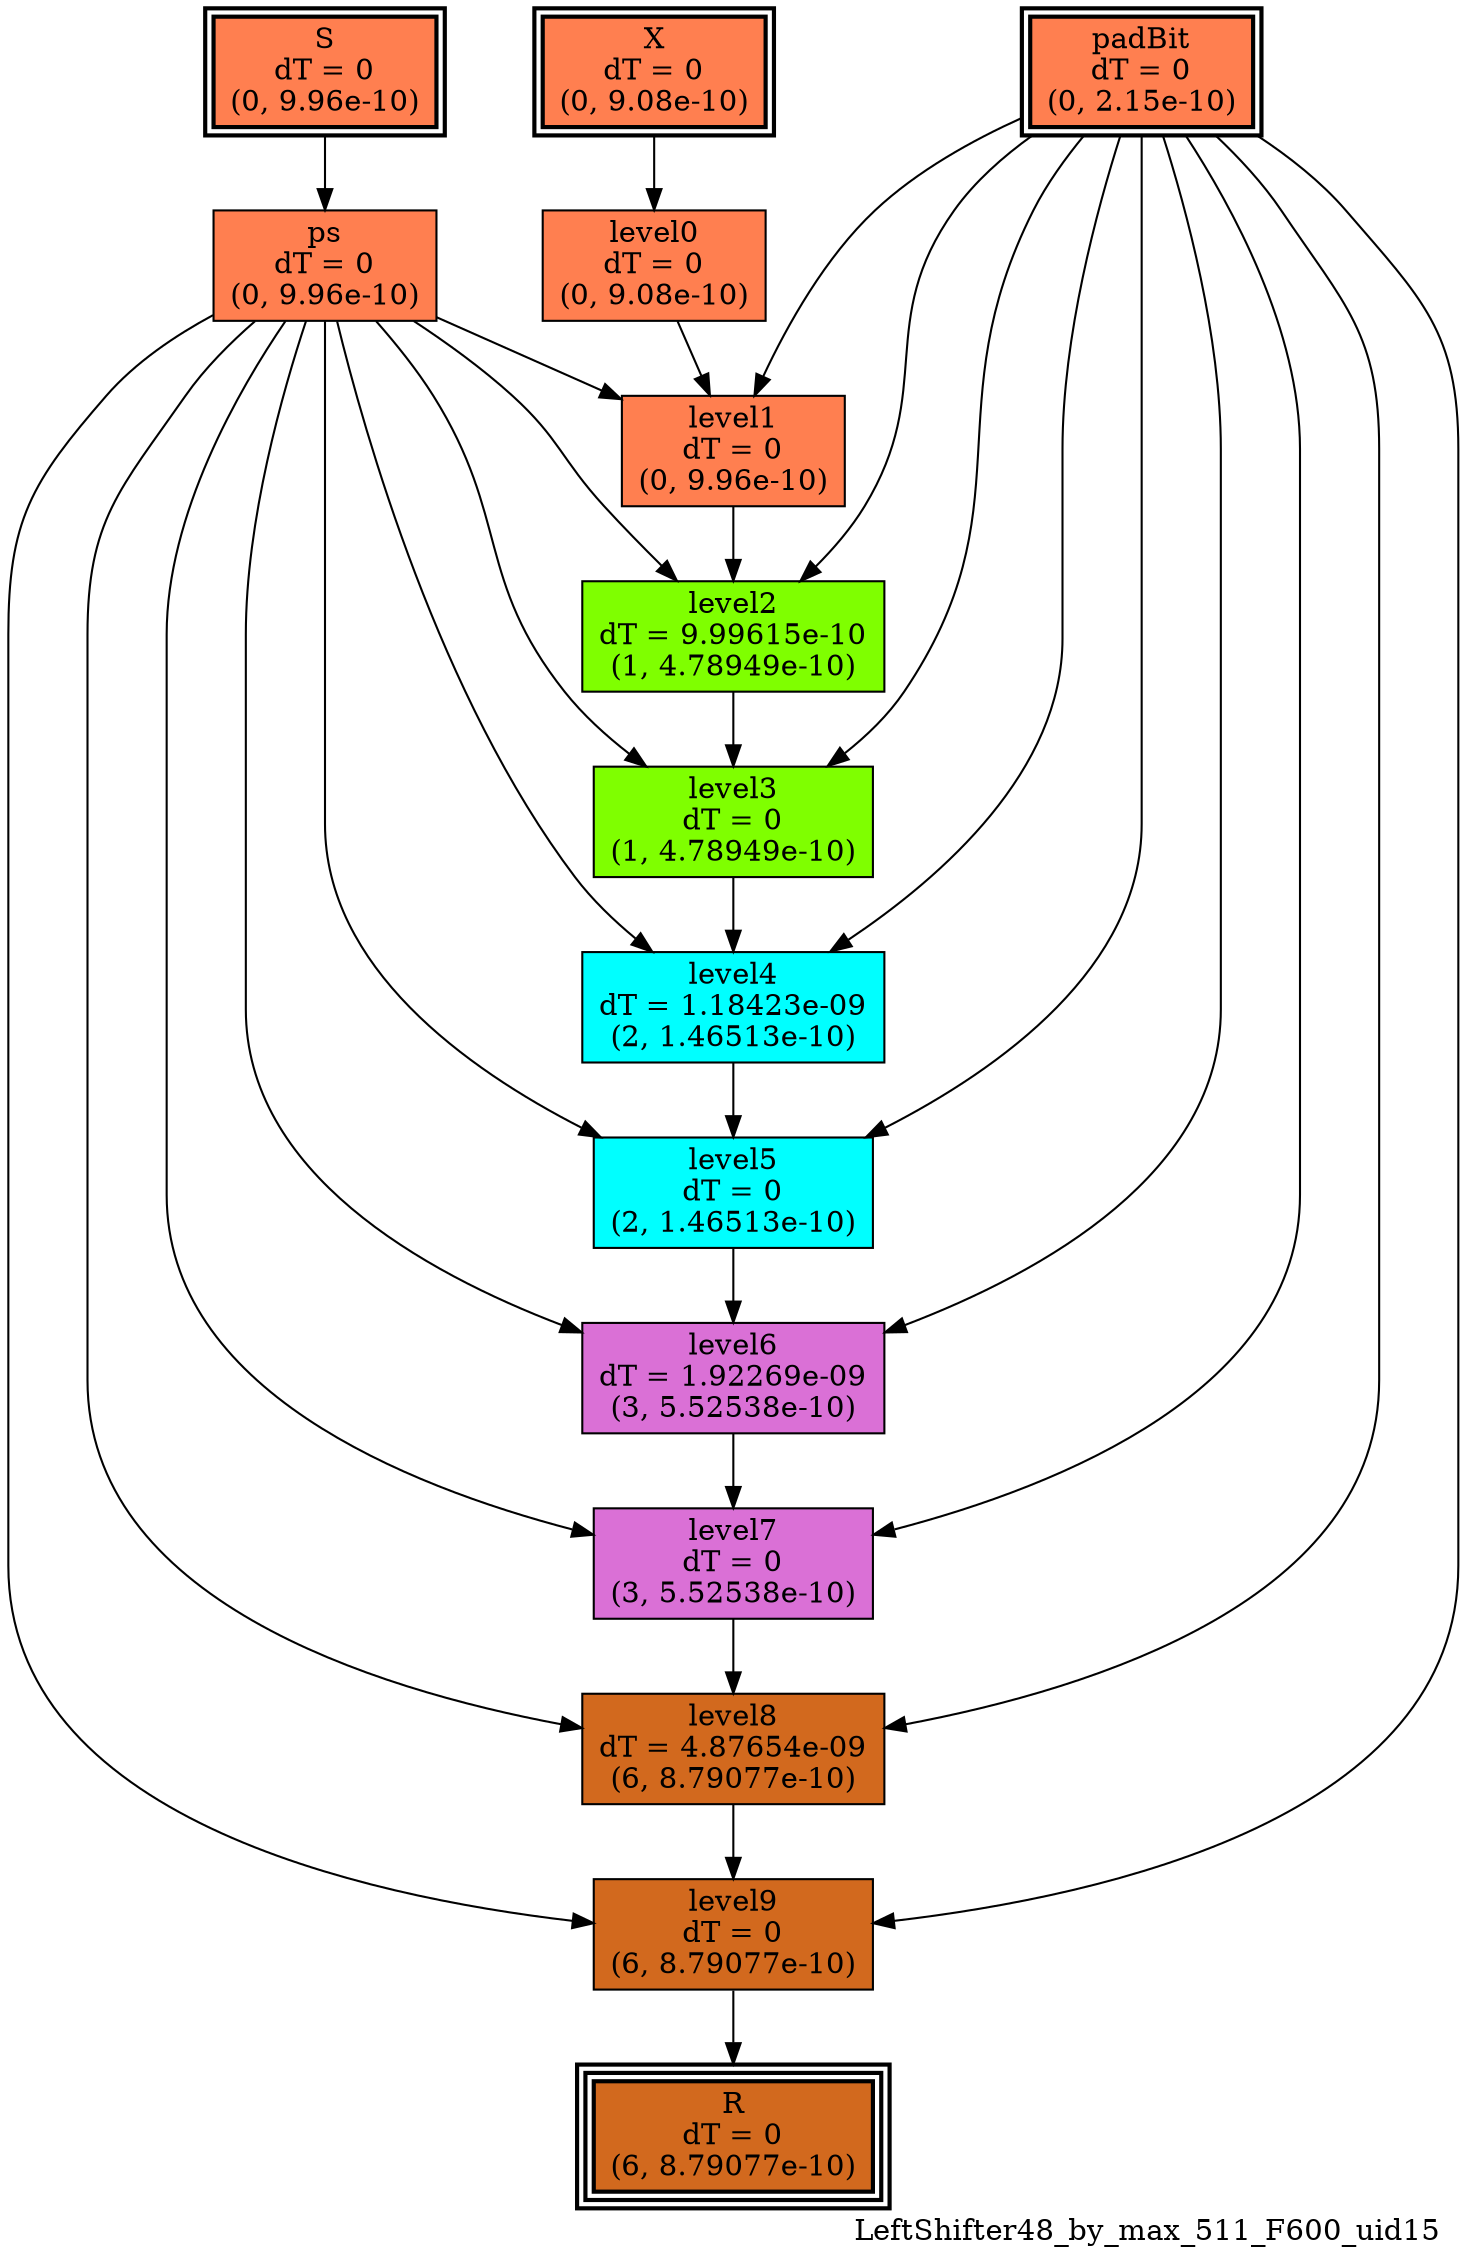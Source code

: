 digraph LeftShifter48_by_max_511_F600_uid15
{
	//graph drawing options
	label=LeftShifter48_by_max_511_F600_uid15;
	labelloc=bottom;
	labeljust=right;
	ratio=auto;
	nodesep=0.25;
	ranksep=0.5;

	//input/output signals of operator LeftShifter48_by_max_511_F600_uid15
	X__LeftShifter48_by_max_511_F600_uid15 [ label="X\ndT = 0\n(0, 9.08e-10)", shape=box, color=black, style="bold, filled", fillcolor=coral, peripheries=2 ];
	S__LeftShifter48_by_max_511_F600_uid15 [ label="S\ndT = 0\n(0, 9.96e-10)", shape=box, color=black, style="bold, filled", fillcolor=coral, peripheries=2 ];
	padBit__LeftShifter48_by_max_511_F600_uid15 [ label="padBit\ndT = 0\n(0, 2.15e-10)", shape=box, color=black, style="bold, filled", fillcolor=coral, peripheries=2 ];
	R__LeftShifter48_by_max_511_F600_uid15 [ label="R\ndT = 0\n(6, 8.79077e-10)", shape=box, color=black, style="bold, filled", fillcolor=chocolate, peripheries=3 ];
	{rank=same X__LeftShifter48_by_max_511_F600_uid15, S__LeftShifter48_by_max_511_F600_uid15, padBit__LeftShifter48_by_max_511_F600_uid15};
	{rank=same R__LeftShifter48_by_max_511_F600_uid15};
	//internal signals of operator LeftShifter48_by_max_511_F600_uid15
	ps__LeftShifter48_by_max_511_F600_uid15 [ label="ps\ndT = 0\n(0, 9.96e-10)", shape=box, color=black, style=filled, fillcolor=coral, peripheries=1 ];
	level0__LeftShifter48_by_max_511_F600_uid15 [ label="level0\ndT = 0\n(0, 9.08e-10)", shape=box, color=black, style=filled, fillcolor=coral, peripheries=1 ];
	level1__LeftShifter48_by_max_511_F600_uid15 [ label="level1\ndT = 0\n(0, 9.96e-10)", shape=box, color=black, style=filled, fillcolor=coral, peripheries=1 ];
	level2__LeftShifter48_by_max_511_F600_uid15 [ label="level2\ndT = 9.99615e-10\n(1, 4.78949e-10)", shape=box, color=black, style=filled, fillcolor=chartreuse, peripheries=1 ];
	level3__LeftShifter48_by_max_511_F600_uid15 [ label="level3\ndT = 0\n(1, 4.78949e-10)", shape=box, color=black, style=filled, fillcolor=chartreuse, peripheries=1 ];
	level4__LeftShifter48_by_max_511_F600_uid15 [ label="level4\ndT = 1.18423e-09\n(2, 1.46513e-10)", shape=box, color=black, style=filled, fillcolor=cyan, peripheries=1 ];
	level5__LeftShifter48_by_max_511_F600_uid15 [ label="level5\ndT = 0\n(2, 1.46513e-10)", shape=box, color=black, style=filled, fillcolor=cyan, peripheries=1 ];
	level6__LeftShifter48_by_max_511_F600_uid15 [ label="level6\ndT = 1.92269e-09\n(3, 5.52538e-10)", shape=box, color=black, style=filled, fillcolor=orchid, peripheries=1 ];
	level7__LeftShifter48_by_max_511_F600_uid15 [ label="level7\ndT = 0\n(3, 5.52538e-10)", shape=box, color=black, style=filled, fillcolor=orchid, peripheries=1 ];
	level8__LeftShifter48_by_max_511_F600_uid15 [ label="level8\ndT = 4.87654e-09\n(6, 8.79077e-10)", shape=box, color=black, style=filled, fillcolor=chocolate, peripheries=1 ];
	level9__LeftShifter48_by_max_511_F600_uid15 [ label="level9\ndT = 0\n(6, 8.79077e-10)", shape=box, color=black, style=filled, fillcolor=chocolate, peripheries=1 ];

	//subcomponents of operator LeftShifter48_by_max_511_F600_uid15

	//input and internal signal connections of operator LeftShifter48_by_max_511_F600_uid15
	X__LeftShifter48_by_max_511_F600_uid15 -> level0__LeftShifter48_by_max_511_F600_uid15 [ arrowhead=normal, arrowsize=1.0, arrowtail=normal, color=black, dir=forward  ];
	S__LeftShifter48_by_max_511_F600_uid15 -> ps__LeftShifter48_by_max_511_F600_uid15 [ arrowhead=normal, arrowsize=1.0, arrowtail=normal, color=black, dir=forward  ];
	padBit__LeftShifter48_by_max_511_F600_uid15 -> level1__LeftShifter48_by_max_511_F600_uid15 [ arrowhead=normal, arrowsize=1.0, arrowtail=normal, color=black, dir=forward  ];
	padBit__LeftShifter48_by_max_511_F600_uid15 -> level2__LeftShifter48_by_max_511_F600_uid15 [ arrowhead=normal, arrowsize=1.0, arrowtail=normal, color=black, dir=forward  ];
	padBit__LeftShifter48_by_max_511_F600_uid15 -> level3__LeftShifter48_by_max_511_F600_uid15 [ arrowhead=normal, arrowsize=1.0, arrowtail=normal, color=black, dir=forward  ];
	padBit__LeftShifter48_by_max_511_F600_uid15 -> level4__LeftShifter48_by_max_511_F600_uid15 [ arrowhead=normal, arrowsize=1.0, arrowtail=normal, color=black, dir=forward  ];
	padBit__LeftShifter48_by_max_511_F600_uid15 -> level5__LeftShifter48_by_max_511_F600_uid15 [ arrowhead=normal, arrowsize=1.0, arrowtail=normal, color=black, dir=forward  ];
	padBit__LeftShifter48_by_max_511_F600_uid15 -> level6__LeftShifter48_by_max_511_F600_uid15 [ arrowhead=normal, arrowsize=1.0, arrowtail=normal, color=black, dir=forward  ];
	padBit__LeftShifter48_by_max_511_F600_uid15 -> level7__LeftShifter48_by_max_511_F600_uid15 [ arrowhead=normal, arrowsize=1.0, arrowtail=normal, color=black, dir=forward  ];
	padBit__LeftShifter48_by_max_511_F600_uid15 -> level8__LeftShifter48_by_max_511_F600_uid15 [ arrowhead=normal, arrowsize=1.0, arrowtail=normal, color=black, dir=forward  ];
	padBit__LeftShifter48_by_max_511_F600_uid15 -> level9__LeftShifter48_by_max_511_F600_uid15 [ arrowhead=normal, arrowsize=1.0, arrowtail=normal, color=black, dir=forward  ];
	ps__LeftShifter48_by_max_511_F600_uid15 -> level1__LeftShifter48_by_max_511_F600_uid15 [ arrowhead=normal, arrowsize=1.0, arrowtail=normal, color=black, dir=forward  ];
	ps__LeftShifter48_by_max_511_F600_uid15 -> level2__LeftShifter48_by_max_511_F600_uid15 [ arrowhead=normal, arrowsize=1.0, arrowtail=normal, color=black, dir=forward  ];
	ps__LeftShifter48_by_max_511_F600_uid15 -> level3__LeftShifter48_by_max_511_F600_uid15 [ arrowhead=normal, arrowsize=1.0, arrowtail=normal, color=black, dir=forward  ];
	ps__LeftShifter48_by_max_511_F600_uid15 -> level4__LeftShifter48_by_max_511_F600_uid15 [ arrowhead=normal, arrowsize=1.0, arrowtail=normal, color=black, dir=forward  ];
	ps__LeftShifter48_by_max_511_F600_uid15 -> level5__LeftShifter48_by_max_511_F600_uid15 [ arrowhead=normal, arrowsize=1.0, arrowtail=normal, color=black, dir=forward  ];
	ps__LeftShifter48_by_max_511_F600_uid15 -> level6__LeftShifter48_by_max_511_F600_uid15 [ arrowhead=normal, arrowsize=1.0, arrowtail=normal, color=black, dir=forward  ];
	ps__LeftShifter48_by_max_511_F600_uid15 -> level7__LeftShifter48_by_max_511_F600_uid15 [ arrowhead=normal, arrowsize=1.0, arrowtail=normal, color=black, dir=forward  ];
	ps__LeftShifter48_by_max_511_F600_uid15 -> level8__LeftShifter48_by_max_511_F600_uid15 [ arrowhead=normal, arrowsize=1.0, arrowtail=normal, color=black, dir=forward  ];
	ps__LeftShifter48_by_max_511_F600_uid15 -> level9__LeftShifter48_by_max_511_F600_uid15 [ arrowhead=normal, arrowsize=1.0, arrowtail=normal, color=black, dir=forward  ];
	level0__LeftShifter48_by_max_511_F600_uid15 -> level1__LeftShifter48_by_max_511_F600_uid15 [ arrowhead=normal, arrowsize=1.0, arrowtail=normal, color=black, dir=forward  ];
	level1__LeftShifter48_by_max_511_F600_uid15 -> level2__LeftShifter48_by_max_511_F600_uid15 [ arrowhead=normal, arrowsize=1.0, arrowtail=normal, color=black, dir=forward  ];
	level2__LeftShifter48_by_max_511_F600_uid15 -> level3__LeftShifter48_by_max_511_F600_uid15 [ arrowhead=normal, arrowsize=1.0, arrowtail=normal, color=black, dir=forward  ];
	level3__LeftShifter48_by_max_511_F600_uid15 -> level4__LeftShifter48_by_max_511_F600_uid15 [ arrowhead=normal, arrowsize=1.0, arrowtail=normal, color=black, dir=forward  ];
	level4__LeftShifter48_by_max_511_F600_uid15 -> level5__LeftShifter48_by_max_511_F600_uid15 [ arrowhead=normal, arrowsize=1.0, arrowtail=normal, color=black, dir=forward  ];
	level5__LeftShifter48_by_max_511_F600_uid15 -> level6__LeftShifter48_by_max_511_F600_uid15 [ arrowhead=normal, arrowsize=1.0, arrowtail=normal, color=black, dir=forward  ];
	level6__LeftShifter48_by_max_511_F600_uid15 -> level7__LeftShifter48_by_max_511_F600_uid15 [ arrowhead=normal, arrowsize=1.0, arrowtail=normal, color=black, dir=forward  ];
	level7__LeftShifter48_by_max_511_F600_uid15 -> level8__LeftShifter48_by_max_511_F600_uid15 [ arrowhead=normal, arrowsize=1.0, arrowtail=normal, color=black, dir=forward  ];
	level8__LeftShifter48_by_max_511_F600_uid15 -> level9__LeftShifter48_by_max_511_F600_uid15 [ arrowhead=normal, arrowsize=1.0, arrowtail=normal, color=black, dir=forward  ];
	level9__LeftShifter48_by_max_511_F600_uid15 -> R__LeftShifter48_by_max_511_F600_uid15 [ arrowhead=normal, arrowsize=1.0, arrowtail=normal, color=black, dir=forward  ];
}


